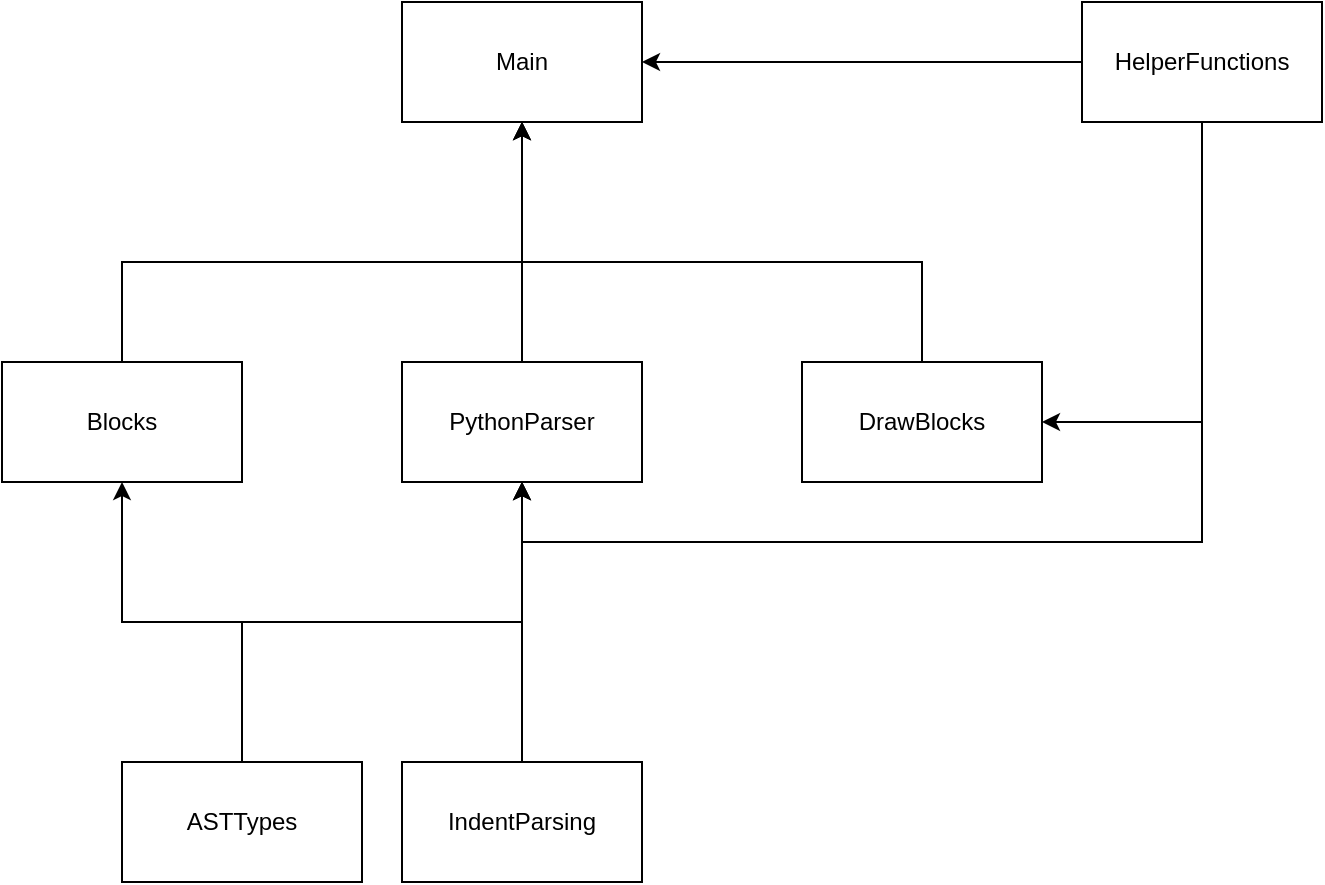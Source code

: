 <mxfile version="13.3.0" type="device"><diagram id="H52q_-Un-QCPhxv0vxX-" name="Page-1"><mxGraphModel dx="1422" dy="742" grid="1" gridSize="10" guides="1" tooltips="1" connect="1" arrows="1" fold="1" page="1" pageScale="1" pageWidth="827" pageHeight="1169" math="0" shadow="0"><root><mxCell id="0"/><mxCell id="1" parent="0"/><mxCell id="OUSzVG4IUAJ8Na2jCDrl-3" value="Main" style="rounded=0;whiteSpace=wrap;html=1;" vertex="1" parent="1"><mxGeometry x="360" y="110" width="120" height="60" as="geometry"/></mxCell><mxCell id="OUSzVG4IUAJ8Na2jCDrl-21" style="edgeStyle=orthogonalEdgeStyle;rounded=0;orthogonalLoop=1;jettySize=auto;html=1;" edge="1" parent="1" source="OUSzVG4IUAJ8Na2jCDrl-4" target="OUSzVG4IUAJ8Na2jCDrl-3"><mxGeometry relative="1" as="geometry"/></mxCell><mxCell id="OUSzVG4IUAJ8Na2jCDrl-4" value="PythonParser" style="rounded=0;whiteSpace=wrap;html=1;" vertex="1" parent="1"><mxGeometry x="360" y="290" width="120" height="60" as="geometry"/></mxCell><mxCell id="OUSzVG4IUAJ8Na2jCDrl-23" style="edgeStyle=orthogonalEdgeStyle;rounded=0;orthogonalLoop=1;jettySize=auto;html=1;" edge="1" parent="1" source="OUSzVG4IUAJ8Na2jCDrl-5" target="OUSzVG4IUAJ8Na2jCDrl-3"><mxGeometry relative="1" as="geometry"><Array as="points"><mxPoint x="220" y="240"/><mxPoint x="420" y="240"/></Array></mxGeometry></mxCell><mxCell id="OUSzVG4IUAJ8Na2jCDrl-5" value="Blocks" style="rounded=0;whiteSpace=wrap;html=1;" vertex="1" parent="1"><mxGeometry x="160" y="290" width="120" height="60" as="geometry"/></mxCell><mxCell id="OUSzVG4IUAJ8Na2jCDrl-22" style="edgeStyle=orthogonalEdgeStyle;rounded=0;orthogonalLoop=1;jettySize=auto;html=1;" edge="1" parent="1" source="OUSzVG4IUAJ8Na2jCDrl-6" target="OUSzVG4IUAJ8Na2jCDrl-3"><mxGeometry relative="1" as="geometry"><Array as="points"><mxPoint x="620" y="240"/><mxPoint x="420" y="240"/></Array></mxGeometry></mxCell><mxCell id="OUSzVG4IUAJ8Na2jCDrl-6" value="DrawBlocks" style="rounded=0;whiteSpace=wrap;html=1;" vertex="1" parent="1"><mxGeometry x="560" y="290" width="120" height="60" as="geometry"/></mxCell><mxCell id="OUSzVG4IUAJ8Na2jCDrl-15" style="edgeStyle=orthogonalEdgeStyle;rounded=0;orthogonalLoop=1;jettySize=auto;html=1;" edge="1" parent="1" source="OUSzVG4IUAJ8Na2jCDrl-8" target="OUSzVG4IUAJ8Na2jCDrl-4"><mxGeometry relative="1" as="geometry"><Array as="points"><mxPoint x="380" y="420"/><mxPoint x="220" y="420"/></Array></mxGeometry></mxCell><mxCell id="OUSzVG4IUAJ8Na2jCDrl-17" style="edgeStyle=orthogonalEdgeStyle;rounded=0;orthogonalLoop=1;jettySize=auto;html=1;" edge="1" parent="1" source="OUSzVG4IUAJ8Na2jCDrl-8" target="OUSzVG4IUAJ8Na2jCDrl-5"><mxGeometry relative="1" as="geometry"/></mxCell><mxCell id="OUSzVG4IUAJ8Na2jCDrl-8" value="&lt;div&gt;ASTTypes&lt;/div&gt;" style="rounded=0;whiteSpace=wrap;html=1;" vertex="1" parent="1"><mxGeometry x="220" y="490" width="120" height="60" as="geometry"/></mxCell><mxCell id="OUSzVG4IUAJ8Na2jCDrl-14" style="edgeStyle=orthogonalEdgeStyle;rounded=0;orthogonalLoop=1;jettySize=auto;html=1;" edge="1" parent="1" source="OUSzVG4IUAJ8Na2jCDrl-9" target="OUSzVG4IUAJ8Na2jCDrl-4"><mxGeometry relative="1" as="geometry"/></mxCell><mxCell id="OUSzVG4IUAJ8Na2jCDrl-9" value="IndentParsing" style="rounded=0;whiteSpace=wrap;html=1;" vertex="1" parent="1"><mxGeometry x="360" y="490" width="120" height="60" as="geometry"/></mxCell><mxCell id="OUSzVG4IUAJ8Na2jCDrl-18" style="edgeStyle=orthogonalEdgeStyle;rounded=0;orthogonalLoop=1;jettySize=auto;html=1;" edge="1" parent="1" source="OUSzVG4IUAJ8Na2jCDrl-10" target="OUSzVG4IUAJ8Na2jCDrl-6"><mxGeometry relative="1" as="geometry"><Array as="points"><mxPoint x="760" y="320"/></Array></mxGeometry></mxCell><mxCell id="OUSzVG4IUAJ8Na2jCDrl-19" style="edgeStyle=orthogonalEdgeStyle;rounded=0;orthogonalLoop=1;jettySize=auto;html=1;" edge="1" parent="1" source="OUSzVG4IUAJ8Na2jCDrl-10" target="OUSzVG4IUAJ8Na2jCDrl-3"><mxGeometry relative="1" as="geometry"/></mxCell><mxCell id="OUSzVG4IUAJ8Na2jCDrl-20" style="edgeStyle=orthogonalEdgeStyle;rounded=0;orthogonalLoop=1;jettySize=auto;html=1;" edge="1" parent="1" source="OUSzVG4IUAJ8Na2jCDrl-10" target="OUSzVG4IUAJ8Na2jCDrl-4"><mxGeometry relative="1" as="geometry"><Array as="points"><mxPoint x="760" y="380"/><mxPoint x="420" y="380"/></Array></mxGeometry></mxCell><mxCell id="OUSzVG4IUAJ8Na2jCDrl-10" value="HelperFunctions" style="rounded=0;whiteSpace=wrap;html=1;" vertex="1" parent="1"><mxGeometry x="700" y="110" width="120" height="60" as="geometry"/></mxCell></root></mxGraphModel></diagram></mxfile>